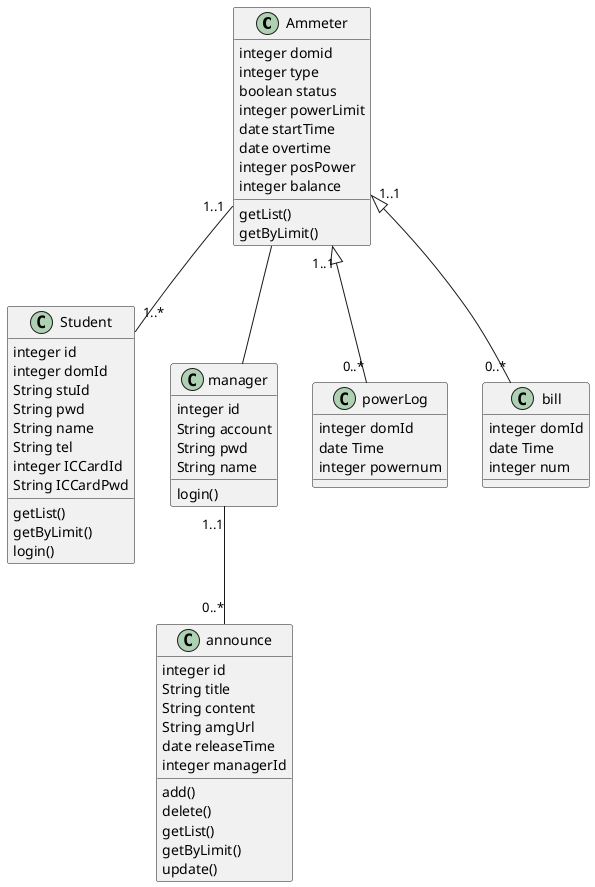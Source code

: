 @startuml
'https://plantuml.com/class-diagram


class Ammeter {
integer domid
integer type
boolean status
integer powerLimit
date startTime
date overtime
integer posPower
integer balance
getList()
getByLimit()
}
class Student {
integer id
integer domId
String stuId
String pwd
String name
String tel
integer ICCardId
String ICCardPwd
getList()
getByLimit()
login()
}

class manager{
integer id
String account
String pwd
String name
login()
}

class announce{
integer id
String title
String content
String amgUrl
date releaseTime
integer managerId
add()
delete()
getList()
getByLimit()
update()
}

class powerLog{
integer domId
date Time
integer powernum
}

class bill{
integer domId
date Time
integer num
}

Ammeter "1..1"<|--"0..*" powerLog
Ammeter "1..1"<|--"0..*" bill

Ammeter "1..1"-- "1..*"Student
Ammeter -- manager
manager "1..1"--"0..*" announce

@enduml